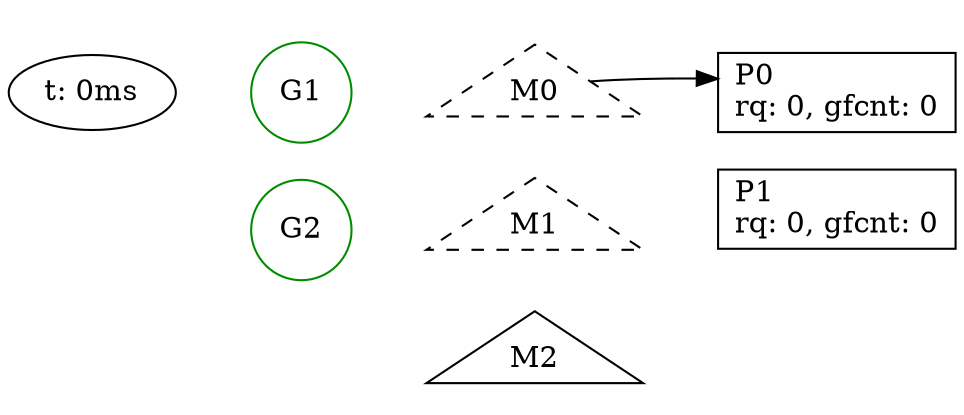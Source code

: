 digraph{
	rankdir=LR;

	S0 [label = "t: 0ms"]

	P0 [label="P0\lrq: 0, gfcnt: 0\l", group=p, shape=box]
	P1 [label="P1\lrq: 0, gfcnt: 0\l", group=p, shape=box]
	G1 [label="G1", group=g, color=green4, shape=circle]
	G2 [label="G2", group=g, color=green4, shape=circle]
	M2 [label="M2", group=m, shape=triangle, fillcolor=white, style=filled]
	M1 [label="M1", group=m, shape=triangle, fillcolor=white, style="dashed,filled"]
	M0 [label="M0", group=m, shape=triangle, fillcolor=white, style="dashed,filled"]
	{rank=same; P0;P1;}
	{rank=same; M2;M1;M0;}
	{rank=same; G1;G2;}
	S0 -> G1 [style=invis]
	S0 -> M0 [style=invis]
	S0 -> P0 [style=invis]
	G1 -> M0 [style=invis]
	M0 -> P0 [style=invis]
	G1 -> G2 [style=invis]
	P0 -> P1 [style=invis]
	M0 -> M1 [style=invis]
	M1 -> M2 [style=invis]
	M0 -> P0
	}